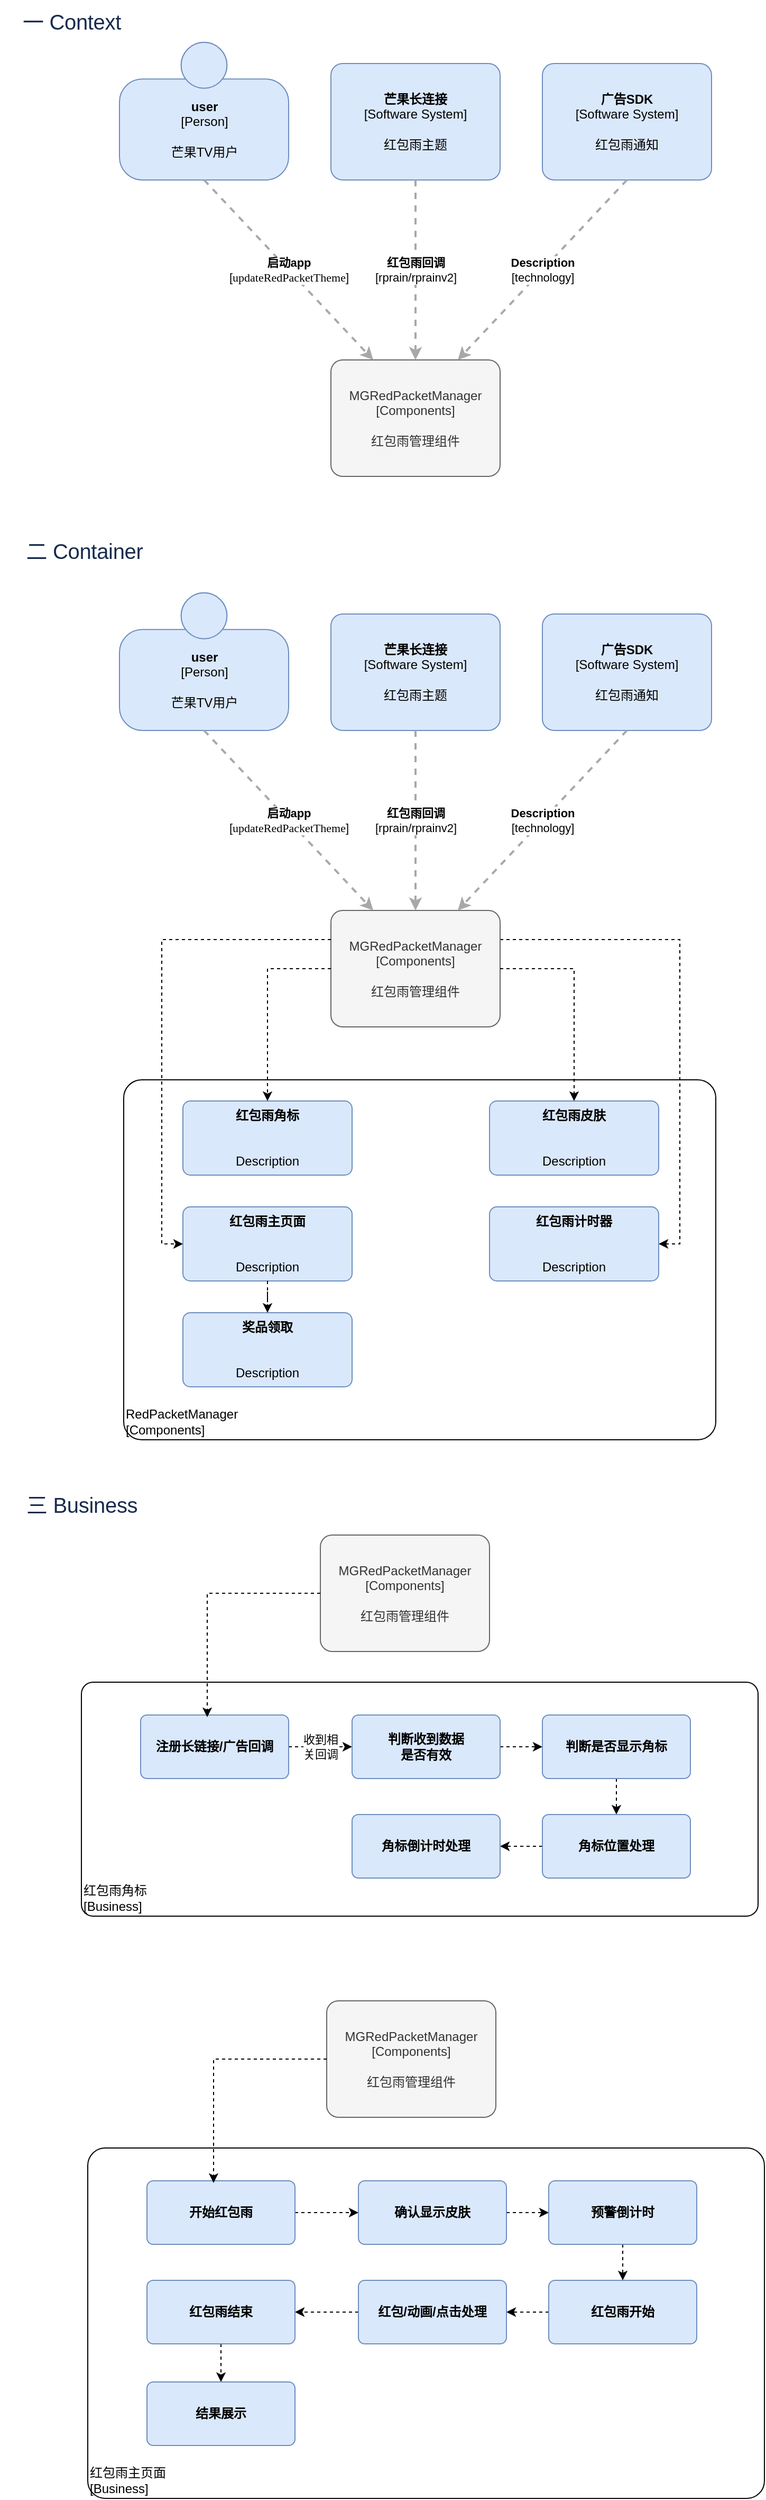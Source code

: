 <mxfile version="13.2.3" type="github">
  <diagram id="aLvHG3xuKhXlgqFeEjVA" name="Page-1">
    <mxGraphModel dx="1022" dy="811" grid="1" gridSize="10" guides="1" tooltips="1" connect="1" arrows="1" fold="1" page="1" pageScale="1" pageWidth="827" pageHeight="1169" math="0" shadow="0">
      <root>
        <mxCell id="0" />
        <mxCell id="1" parent="0" />
        <mxCell id="_vnbvtdpVZEzhNfNlTJX-12" value="&lt;div style=&quot;text-align: left&quot;&gt;RedPacketManager&lt;/div&gt;&lt;div style=&quot;text-align: left&quot;&gt;[Components]&lt;/div&gt;" style="rounded=1;whiteSpace=wrap;html=1;labelBackgroundColor=none;fillColor=#ffffff;fontColor=#000000;align=left;arcSize=5;strokeColor=#000000;verticalAlign=bottom;points=[[0.25,0,0],[0.5,0,0],[0.75,0,0],[1,0.25,0],[1,0.5,0],[1,0.75,0],[0.75,1,0],[0.5,1,0],[0.25,1,0],[0,0.75,0],[0,0.5,0],[0,0.25,0]];glass=0;" parent="1" vertex="1">
          <mxGeometry x="134" y="1030" width="560" height="340" as="geometry" />
        </mxCell>
        <mxCell id="_vnbvtdpVZEzhNfNlTJX-6" value="&lt;b&gt;user&lt;/b&gt;&lt;br&gt;&lt;div&gt;[Person]&lt;/div&gt;&lt;br&gt;&lt;div&gt;芒果TV用户&lt;/div&gt;" style="html=1;dashed=0;whitespace=wrap;fillColor=#DAE8FC;strokeColor=#6C8EBF;shape=mxgraph.c4.person;align=center;points=[[0.5,0,0],[1,0.5,0],[1,0.75,0],[0.75,1,0],[0.5,1,0],[0.25,1,0],[0,0.75,0],[0,0.5,0]];" parent="1" vertex="1">
          <mxGeometry x="130" y="50" width="160" height="130" as="geometry" />
        </mxCell>
        <mxCell id="_vnbvtdpVZEzhNfNlTJX-8" value="&lt;b&gt;芒果长连接&lt;/b&gt;&lt;br&gt;&lt;div&gt;[Software System]&lt;/div&gt;&lt;br&gt;&lt;div&gt;红包雨主题&lt;/div&gt;" style="rounded=1;whiteSpace=wrap;html=1;labelBackgroundColor=none;fillColor=#dae8fc;fontColor=#000000;align=center;arcSize=10;strokeColor=#6c8ebf;points=[[0.25,0,0],[0.5,0,0],[0.75,0,0],[1,0.25,0],[1,0.5,0],[1,0.75,0],[0.75,1,0],[0.5,1,0],[0.25,1,0],[0,0.75,0],[0,0.5,0],[0,0.25,0]];" parent="1" vertex="1">
          <mxGeometry x="330" y="70" width="160" height="110.0" as="geometry" />
        </mxCell>
        <mxCell id="_vnbvtdpVZEzhNfNlTJX-9" value="&lt;b&gt;广告SDK&lt;/b&gt;&lt;br&gt;&lt;div&gt;[Software System]&lt;/div&gt;&lt;br&gt;&lt;div&gt;红包雨通知&lt;/div&gt;" style="rounded=1;whiteSpace=wrap;html=1;labelBackgroundColor=none;fillColor=#dae8fc;fontColor=#000000;align=center;arcSize=10;strokeColor=#6c8ebf;points=[[0.25,0,0],[0.5,0,0],[0.75,0,0],[1,0.25,0],[1,0.5,0],[1,0.75,0],[0.75,1,0],[0.5,1,0],[0.25,1,0],[0,0.75,0],[0,0.5,0],[0,0.25,0]];" parent="1" vertex="1">
          <mxGeometry x="530" y="70" width="160" height="110.0" as="geometry" />
        </mxCell>
        <mxCell id="_vnbvtdpVZEzhNfNlTJX-10" value="MGRedPacketManager&lt;br&gt;&lt;div&gt;[Components&lt;span&gt;]&lt;/span&gt;&lt;/div&gt;&lt;br&gt;&lt;div&gt;红包雨管理组件&lt;/div&gt;" style="rounded=1;whiteSpace=wrap;html=1;labelBackgroundColor=none;fillColor=#f5f5f5;fontColor=#333333;align=center;arcSize=10;strokeColor=#666666;points=[[0.25,0,0],[0.5,0,0],[0.75,0,0],[1,0.25,0],[1,0.5,0],[1,0.75,0],[0.75,1,0],[0.5,1,0],[0.25,1,0],[0,0.75,0],[0,0.5,0],[0,0.25,0]];" parent="1" vertex="1">
          <mxGeometry x="330" y="350" width="160" height="110.0" as="geometry" />
        </mxCell>
        <mxCell id="_vnbvtdpVZEzhNfNlTJX-16" value="&lt;div style=&quot;text-align: left&quot;&gt;&lt;div style=&quot;text-align: center&quot;&gt;&lt;b&gt;启动app&lt;/b&gt;&lt;/div&gt;&lt;div style=&quot;text-align: center&quot;&gt;[&lt;span style=&quot;font-family: &amp;#34;menlo&amp;#34; ; background-color: rgb(255 , 255 , 255)&quot;&gt;&lt;font style=&quot;font-size: 11px&quot;&gt;updateRedPacketTheme&lt;/font&gt;&lt;/span&gt;]&lt;br&gt;&lt;/div&gt;&lt;/div&gt;" style="edgeStyle=none;rounded=0;html=1;entryX=0.25;entryY=0;jettySize=auto;orthogonalLoop=1;strokeColor=#A8A8A8;strokeWidth=2;fontColor=#000000;jumpStyle=none;dashed=1;exitX=0.5;exitY=1;exitDx=0;exitDy=0;exitPerimeter=0;entryDx=0;entryDy=0;entryPerimeter=0;" parent="1" source="_vnbvtdpVZEzhNfNlTJX-6" target="_vnbvtdpVZEzhNfNlTJX-10" edge="1">
          <mxGeometry width="200" relative="1" as="geometry">
            <mxPoint x="270" y="400" as="sourcePoint" />
            <mxPoint x="470" y="400" as="targetPoint" />
          </mxGeometry>
        </mxCell>
        <mxCell id="_vnbvtdpVZEzhNfNlTJX-17" value="&lt;div style=&quot;text-align: left&quot;&gt;&lt;div style=&quot;text-align: center&quot;&gt;&lt;b&gt;红包雨回调&lt;/b&gt;&lt;/div&gt;&lt;div style=&quot;text-align: center&quot;&gt;[rprain/rprainv2]&lt;/div&gt;&lt;/div&gt;" style="edgeStyle=none;rounded=0;html=1;jettySize=auto;orthogonalLoop=1;strokeColor=#A8A8A8;strokeWidth=2;fontColor=#000000;jumpStyle=none;dashed=1;exitX=0.5;exitY=1;exitDx=0;exitDy=0;exitPerimeter=0;" parent="1" source="_vnbvtdpVZEzhNfNlTJX-8" target="_vnbvtdpVZEzhNfNlTJX-10" edge="1">
          <mxGeometry width="200" relative="1" as="geometry">
            <mxPoint x="270" y="400" as="sourcePoint" />
            <mxPoint x="470" y="400" as="targetPoint" />
          </mxGeometry>
        </mxCell>
        <mxCell id="_vnbvtdpVZEzhNfNlTJX-18" value="&lt;div style=&quot;text-align: left&quot;&gt;&lt;div style=&quot;text-align: center&quot;&gt;&lt;b&gt;Description&lt;/b&gt;&lt;/div&gt;&lt;div style=&quot;text-align: center&quot;&gt;[technology]&lt;/div&gt;&lt;/div&gt;" style="edgeStyle=none;rounded=0;html=1;entryX=0.75;entryY=0;jettySize=auto;orthogonalLoop=1;strokeColor=#A8A8A8;strokeWidth=2;fontColor=#000000;jumpStyle=none;dashed=1;exitX=0.5;exitY=1;exitDx=0;exitDy=0;exitPerimeter=0;entryDx=0;entryDy=0;entryPerimeter=0;" parent="1" source="_vnbvtdpVZEzhNfNlTJX-9" target="_vnbvtdpVZEzhNfNlTJX-10" edge="1">
          <mxGeometry width="200" relative="1" as="geometry">
            <mxPoint x="270" y="400" as="sourcePoint" />
            <mxPoint x="470" y="400" as="targetPoint" />
          </mxGeometry>
        </mxCell>
        <mxCell id="_vnbvtdpVZEzhNfNlTJX-19" value="&lt;b&gt;user&lt;/b&gt;&lt;br&gt;&lt;div&gt;[Person]&lt;/div&gt;&lt;br&gt;&lt;div&gt;芒果TV用户&lt;/div&gt;" style="html=1;dashed=0;whitespace=wrap;fillColor=#DAE8FC;strokeColor=#6C8EBF;shape=mxgraph.c4.person;align=center;points=[[0.5,0,0],[1,0.5,0],[1,0.75,0],[0.75,1,0],[0.5,1,0],[0.25,1,0],[0,0.75,0],[0,0.5,0]];" parent="1" vertex="1">
          <mxGeometry x="130" y="570" width="160" height="130" as="geometry" />
        </mxCell>
        <mxCell id="_vnbvtdpVZEzhNfNlTJX-20" value="&lt;b&gt;芒果长连接&lt;/b&gt;&lt;br&gt;&lt;div&gt;[Software System]&lt;/div&gt;&lt;br&gt;&lt;div&gt;红包雨主题&lt;/div&gt;" style="rounded=1;whiteSpace=wrap;html=1;labelBackgroundColor=none;fillColor=#dae8fc;fontColor=#000000;align=center;arcSize=10;strokeColor=#6c8ebf;points=[[0.25,0,0],[0.5,0,0],[0.75,0,0],[1,0.25,0],[1,0.5,0],[1,0.75,0],[0.75,1,0],[0.5,1,0],[0.25,1,0],[0,0.75,0],[0,0.5,0],[0,0.25,0]];" parent="1" vertex="1">
          <mxGeometry x="330" y="590" width="160" height="110.0" as="geometry" />
        </mxCell>
        <mxCell id="_vnbvtdpVZEzhNfNlTJX-21" value="&lt;b&gt;广告SDK&lt;/b&gt;&lt;br&gt;&lt;div&gt;[Software System]&lt;/div&gt;&lt;br&gt;&lt;div&gt;红包雨通知&lt;/div&gt;" style="rounded=1;whiteSpace=wrap;html=1;labelBackgroundColor=none;fillColor=#dae8fc;fontColor=#000000;align=center;arcSize=10;strokeColor=#6c8ebf;points=[[0.25,0,0],[0.5,0,0],[0.75,0,0],[1,0.25,0],[1,0.5,0],[1,0.75,0],[0.75,1,0],[0.5,1,0],[0.25,1,0],[0,0.75,0],[0,0.5,0],[0,0.25,0]];" parent="1" vertex="1">
          <mxGeometry x="530" y="590" width="160" height="110.0" as="geometry" />
        </mxCell>
        <mxCell id="TqZwTsvRdTDMUk5iA1MC-20" style="edgeStyle=orthogonalEdgeStyle;rounded=0;orthogonalLoop=1;jettySize=auto;html=1;exitX=1;exitY=0.25;exitDx=0;exitDy=0;exitPerimeter=0;entryX=1;entryY=0.5;entryDx=0;entryDy=0;entryPerimeter=0;dashed=1;strokeColor=#000000;strokeWidth=1;" edge="1" parent="1" source="_vnbvtdpVZEzhNfNlTJX-22" target="TqZwTsvRdTDMUk5iA1MC-19">
          <mxGeometry relative="1" as="geometry" />
        </mxCell>
        <mxCell id="_vnbvtdpVZEzhNfNlTJX-22" value="MGRedPacketManager&lt;br&gt;&lt;div&gt;[Components&lt;span&gt;]&lt;/span&gt;&lt;/div&gt;&lt;br&gt;&lt;div&gt;红包雨管理组件&lt;/div&gt;" style="rounded=1;whiteSpace=wrap;html=1;labelBackgroundColor=none;fillColor=#f5f5f5;fontColor=#333333;align=center;arcSize=10;strokeColor=#666666;points=[[0.25,0,0],[0.5,0,0],[0.75,0,0],[1,0.25,0],[1,0.5,0],[1,0.75,0],[0.75,1,0],[0.5,1,0],[0.25,1,0],[0,0.75,0],[0,0.5,0],[0,0.25,0]];" parent="1" vertex="1">
          <mxGeometry x="330" y="870" width="160" height="110.0" as="geometry" />
        </mxCell>
        <mxCell id="_vnbvtdpVZEzhNfNlTJX-23" value="&lt;div style=&quot;text-align: left&quot;&gt;&lt;div style=&quot;text-align: center&quot;&gt;&lt;b&gt;启动app&lt;/b&gt;&lt;/div&gt;&lt;div style=&quot;text-align: center&quot;&gt;[&lt;span style=&quot;font-family: &amp;#34;menlo&amp;#34; ; background-color: rgb(255 , 255 , 255)&quot;&gt;&lt;font style=&quot;font-size: 11px&quot;&gt;updateRedPacketTheme&lt;/font&gt;&lt;/span&gt;]&lt;br&gt;&lt;/div&gt;&lt;/div&gt;" style="edgeStyle=none;rounded=0;html=1;entryX=0.25;entryY=0;jettySize=auto;orthogonalLoop=1;strokeColor=#A8A8A8;strokeWidth=2;fontColor=#000000;jumpStyle=none;dashed=1;exitX=0.5;exitY=1;exitDx=0;exitDy=0;exitPerimeter=0;entryDx=0;entryDy=0;entryPerimeter=0;" parent="1" source="_vnbvtdpVZEzhNfNlTJX-19" target="_vnbvtdpVZEzhNfNlTJX-22" edge="1">
          <mxGeometry width="200" relative="1" as="geometry">
            <mxPoint x="270" y="920" as="sourcePoint" />
            <mxPoint x="470" y="920" as="targetPoint" />
          </mxGeometry>
        </mxCell>
        <mxCell id="_vnbvtdpVZEzhNfNlTJX-24" value="&lt;div style=&quot;text-align: left&quot;&gt;&lt;div style=&quot;text-align: center&quot;&gt;&lt;b&gt;红包雨回调&lt;/b&gt;&lt;/div&gt;&lt;div style=&quot;text-align: center&quot;&gt;[rprain/rprainv2]&lt;/div&gt;&lt;/div&gt;" style="edgeStyle=none;rounded=0;html=1;jettySize=auto;orthogonalLoop=1;strokeColor=#A8A8A8;strokeWidth=2;fontColor=#000000;jumpStyle=none;dashed=1;exitX=0.5;exitY=1;exitDx=0;exitDy=0;exitPerimeter=0;" parent="1" source="_vnbvtdpVZEzhNfNlTJX-20" target="_vnbvtdpVZEzhNfNlTJX-22" edge="1">
          <mxGeometry width="200" relative="1" as="geometry">
            <mxPoint x="270" y="920" as="sourcePoint" />
            <mxPoint x="470" y="920" as="targetPoint" />
          </mxGeometry>
        </mxCell>
        <mxCell id="_vnbvtdpVZEzhNfNlTJX-25" value="&lt;div style=&quot;text-align: left&quot;&gt;&lt;div style=&quot;text-align: center&quot;&gt;&lt;b&gt;Description&lt;/b&gt;&lt;/div&gt;&lt;div style=&quot;text-align: center&quot;&gt;[technology]&lt;/div&gt;&lt;/div&gt;" style="edgeStyle=none;rounded=0;html=1;entryX=0.75;entryY=0;jettySize=auto;orthogonalLoop=1;strokeColor=#A8A8A8;strokeWidth=2;fontColor=#000000;jumpStyle=none;dashed=1;exitX=0.5;exitY=1;exitDx=0;exitDy=0;exitPerimeter=0;entryDx=0;entryDy=0;entryPerimeter=0;" parent="1" source="_vnbvtdpVZEzhNfNlTJX-21" target="_vnbvtdpVZEzhNfNlTJX-22" edge="1">
          <mxGeometry width="200" relative="1" as="geometry">
            <mxPoint x="270" y="920" as="sourcePoint" />
            <mxPoint x="470" y="920" as="targetPoint" />
          </mxGeometry>
        </mxCell>
        <mxCell id="_vnbvtdpVZEzhNfNlTJX-28" value="&lt;b&gt;红包雨皮肤&lt;/b&gt;&lt;br&gt;&lt;div&gt;&lt;br&gt;&lt;/div&gt;&lt;br&gt;&lt;div&gt;Description&lt;/div&gt;" style="rounded=1;whiteSpace=wrap;html=1;labelBackgroundColor=none;fillColor=#dae8fc;fontColor=#000000;align=center;arcSize=10;strokeColor=#6c8ebf;points=[[0.25,0,0],[0.5,0,0],[0.75,0,0],[1,0.25,0],[1,0.5,0],[1,0.75,0],[0.75,1,0],[0.5,1,0],[0.25,1,0],[0,0.75,0],[0,0.5,0],[0,0.25,0]];glass=0;" parent="1" vertex="1">
          <mxGeometry x="480" y="1050" width="160" height="70" as="geometry" />
        </mxCell>
        <mxCell id="_vnbvtdpVZEzhNfNlTJX-29" value="&lt;b&gt;红包雨角标&lt;/b&gt;&lt;br&gt;&lt;div&gt;&lt;br&gt;&lt;/div&gt;&lt;br&gt;&lt;div&gt;Description&lt;/div&gt;" style="rounded=1;whiteSpace=wrap;html=1;labelBackgroundColor=none;fillColor=#dae8fc;fontColor=#000000;align=center;arcSize=10;strokeColor=#6c8ebf;points=[[0.25,0,0],[0.5,0,0],[0.75,0,0],[1,0.25,0],[1,0.5,0],[1,0.75,0],[0.75,1,0],[0.5,1,0],[0.25,1,0],[0,0.75,0],[0,0.5,0],[0,0.25,0]];glass=0;" parent="1" vertex="1">
          <mxGeometry x="190" y="1050" width="160" height="70" as="geometry" />
        </mxCell>
        <mxCell id="_vnbvtdpVZEzhNfNlTJX-30" value="&lt;b&gt;红包雨主页面&lt;/b&gt;&lt;br&gt;&lt;div&gt;&lt;br&gt;&lt;/div&gt;&lt;br&gt;&lt;div&gt;Description&lt;/div&gt;" style="rounded=1;whiteSpace=wrap;html=1;labelBackgroundColor=none;fillColor=#dae8fc;fontColor=#000000;align=center;arcSize=10;strokeColor=#6c8ebf;points=[[0.25,0,0],[0.5,0,0],[0.75,0,0],[1,0.25,0],[1,0.5,0],[1,0.75,0],[0.75,1,0],[0.5,1,0],[0.25,1,0],[0,0.75,0],[0,0.5,0],[0,0.25,0]];glass=0;" parent="1" vertex="1">
          <mxGeometry x="190" y="1150" width="160" height="70" as="geometry" />
        </mxCell>
        <mxCell id="_vnbvtdpVZEzhNfNlTJX-31" value="&lt;b&gt;奖品领取&lt;/b&gt;&lt;br&gt;&lt;div&gt;&lt;br&gt;&lt;/div&gt;&lt;br&gt;&lt;div&gt;Description&lt;/div&gt;" style="rounded=1;whiteSpace=wrap;html=1;labelBackgroundColor=none;fillColor=#dae8fc;fontColor=#000000;align=center;arcSize=10;strokeColor=#6c8ebf;points=[[0.25,0,0],[0.5,0,0],[0.75,0,0],[1,0.25,0],[1,0.5,0],[1,0.75,0],[0.75,1,0],[0.5,1,0],[0.25,1,0],[0,0.75,0],[0,0.5,0],[0,0.25,0]];glass=0;" parent="1" vertex="1">
          <mxGeometry x="190" y="1250" width="160" height="70" as="geometry" />
        </mxCell>
        <mxCell id="_vnbvtdpVZEzhNfNlTJX-37" value="&lt;div style=&quot;text-align: left&quot;&gt;&lt;div style=&quot;text-align: center&quot;&gt;&lt;br&gt;&lt;/div&gt;&lt;/div&gt;" style="edgeStyle=orthogonalEdgeStyle;rounded=0;html=1;jettySize=auto;orthogonalLoop=1;strokeColor=#000000;strokeWidth=1;fontColor=#000000;jumpStyle=none;dashed=1;exitX=0;exitY=0.5;exitDx=0;exitDy=0;exitPerimeter=0;" parent="1" source="_vnbvtdpVZEzhNfNlTJX-22" target="_vnbvtdpVZEzhNfNlTJX-29" edge="1">
          <mxGeometry width="200" relative="1" as="geometry">
            <mxPoint x="340" y="935" as="sourcePoint" />
            <mxPoint x="200" y="1235" as="targetPoint" />
          </mxGeometry>
        </mxCell>
        <mxCell id="_vnbvtdpVZEzhNfNlTJX-38" value="&lt;div style=&quot;text-align: left&quot;&gt;&lt;div style=&quot;text-align: center&quot;&gt;&lt;br&gt;&lt;/div&gt;&lt;/div&gt;" style="edgeStyle=orthogonalEdgeStyle;rounded=0;html=1;jettySize=auto;orthogonalLoop=1;strokeColor=#000000;strokeWidth=1;fontColor=#000000;jumpStyle=none;dashed=1;exitX=1;exitY=0.5;exitDx=0;exitDy=0;exitPerimeter=0;entryX=0.5;entryY=0;entryDx=0;entryDy=0;entryPerimeter=0;" parent="1" source="_vnbvtdpVZEzhNfNlTJX-22" target="_vnbvtdpVZEzhNfNlTJX-28" edge="1">
          <mxGeometry width="200" relative="1" as="geometry">
            <mxPoint x="340" y="935" as="sourcePoint" />
            <mxPoint x="280" y="1060" as="targetPoint" />
          </mxGeometry>
        </mxCell>
        <mxCell id="_vnbvtdpVZEzhNfNlTJX-39" value="&lt;div style=&quot;text-align: left&quot;&gt;&lt;div style=&quot;text-align: center&quot;&gt;&lt;br&gt;&lt;/div&gt;&lt;/div&gt;" style="edgeStyle=orthogonalEdgeStyle;rounded=0;html=1;jettySize=auto;orthogonalLoop=1;strokeColor=#000000;strokeWidth=1;fontColor=#000000;jumpStyle=none;dashed=1;exitX=0;exitY=0.25;exitDx=0;exitDy=0;exitPerimeter=0;entryX=0;entryY=0.5;entryDx=0;entryDy=0;entryPerimeter=0;" parent="1" source="_vnbvtdpVZEzhNfNlTJX-22" target="_vnbvtdpVZEzhNfNlTJX-30" edge="1">
          <mxGeometry width="200" relative="1" as="geometry">
            <mxPoint x="340" y="935" as="sourcePoint" />
            <mxPoint x="280" y="1060" as="targetPoint" />
          </mxGeometry>
        </mxCell>
        <mxCell id="_vnbvtdpVZEzhNfNlTJX-40" value="&lt;div style=&quot;text-align: left&quot;&gt;&lt;div style=&quot;text-align: center&quot;&gt;&lt;br&gt;&lt;/div&gt;&lt;/div&gt;" style="edgeStyle=orthogonalEdgeStyle;rounded=0;html=1;jettySize=auto;orthogonalLoop=1;strokeColor=#000000;strokeWidth=1;fontColor=#000000;jumpStyle=none;dashed=1;exitX=0.5;exitY=1;exitDx=0;exitDy=0;exitPerimeter=0;" parent="1" source="_vnbvtdpVZEzhNfNlTJX-30" target="_vnbvtdpVZEzhNfNlTJX-31" edge="1">
          <mxGeometry width="200" relative="1" as="geometry">
            <mxPoint x="350" y="945" as="sourcePoint" />
            <mxPoint x="290" y="1070" as="targetPoint" />
          </mxGeometry>
        </mxCell>
        <mxCell id="TqZwTsvRdTDMUk5iA1MC-2" value="&lt;h2 id=&quot;ar.iPhone启动业务C4-一Context&quot; style=&quot;margin: 0px ; padding: 0px ; color: rgb(23 , 43 , 77) ; font-weight: normal ; font-size: 20px ; line-height: 1.5 ; letter-spacing: -0.008em ; border-bottom-color: rgb(255 , 255 , 255) ; font-family: , &amp;#34;blinkmacsystemfont&amp;#34; , &amp;#34;segoe ui&amp;#34; , &amp;#34;roboto&amp;#34; , &amp;#34;oxygen&amp;#34; , &amp;#34;ubuntu&amp;#34; , &amp;#34;fira sans&amp;#34; , &amp;#34;droid sans&amp;#34; , &amp;#34;helvetica neue&amp;#34; , sans-serif&quot;&gt;一 Context&lt;/h2&gt;" style="text;html=1;strokeColor=none;fillColor=none;align=center;verticalAlign=middle;whiteSpace=wrap;rounded=0;glass=0;" vertex="1" parent="1">
          <mxGeometry x="20" y="10" width="130" height="40" as="geometry" />
        </mxCell>
        <mxCell id="TqZwTsvRdTDMUk5iA1MC-3" value="&lt;h2 id=&quot;ar.iPhone启动业务C4-二Container&quot; style=&quot;margin: 30px 0px 0px ; padding: 0px ; color: rgb(23 , 43 , 77) ; font-weight: normal ; font-size: 20px ; line-height: 1.5 ; letter-spacing: -0.008em ; border-bottom-color: rgb(255 , 255 , 255) ; font-family: , &amp;#34;blinkmacsystemfont&amp;#34; , &amp;#34;segoe ui&amp;#34; , &amp;#34;roboto&amp;#34; , &amp;#34;oxygen&amp;#34; , &amp;#34;ubuntu&amp;#34; , &amp;#34;fira sans&amp;#34; , &amp;#34;droid sans&amp;#34; , &amp;#34;helvetica neue&amp;#34; , sans-serif&quot;&gt;二 Container&lt;/h2&gt;" style="text;html=1;strokeColor=none;fillColor=none;align=center;verticalAlign=middle;whiteSpace=wrap;rounded=0;glass=0;" vertex="1" parent="1">
          <mxGeometry x="17" y="490" width="160" height="50" as="geometry" />
        </mxCell>
        <mxCell id="TqZwTsvRdTDMUk5iA1MC-4" value="&lt;h2 id=&quot;ar.iPhone启动业务C4-三Components&quot; style=&quot;font-style: normal ; text-indent: 0px ; text-transform: none ; word-spacing: 0px ; text-decoration: none ; margin: 30px 0px 0px ; padding: 0px ; color: rgb(23 , 43 , 77) ; font-weight: normal ; font-size: 20px ; line-height: 1.5 ; letter-spacing: -0.008em ; border-bottom-color: rgb(255 , 255 , 255)&quot;&gt;三&amp;nbsp;&lt;span style=&quot;font-family: , &amp;#34;blinkmacsystemfont&amp;#34; , &amp;#34;segoe ui&amp;#34; , &amp;#34;roboto&amp;#34; , &amp;#34;oxygen&amp;#34; , &amp;#34;ubuntu&amp;#34; , &amp;#34;fira sans&amp;#34; , &amp;#34;droid sans&amp;#34; , &amp;#34;helvetica neue&amp;#34; , sans-serif ; letter-spacing: -0.008em&quot;&gt;Business&lt;/span&gt;&lt;/h2&gt;" style="text;whiteSpace=wrap;html=1;" vertex="1" parent="1">
          <mxGeometry x="40" y="1380" width="160" height="80" as="geometry" />
        </mxCell>
        <mxCell id="TqZwTsvRdTDMUk5iA1MC-5" value="MGRedPacketManager&lt;br&gt;&lt;div&gt;[Components&lt;span&gt;]&lt;/span&gt;&lt;/div&gt;&lt;br&gt;&lt;div&gt;红包雨管理组件&lt;/div&gt;" style="rounded=1;whiteSpace=wrap;html=1;labelBackgroundColor=none;fillColor=#f5f5f5;fontColor=#333333;align=center;arcSize=10;strokeColor=#666666;points=[[0.25,0,0],[0.5,0,0],[0.75,0,0],[1,0.25,0],[1,0.5,0],[1,0.75,0],[0.75,1,0],[0.5,1,0],[0.25,1,0],[0,0.75,0],[0,0.5,0],[0,0.25,0]];" vertex="1" parent="1">
          <mxGeometry x="320" y="1460" width="160" height="110.0" as="geometry" />
        </mxCell>
        <mxCell id="TqZwTsvRdTDMUk5iA1MC-6" value="&lt;div style=&quot;text-align: left&quot;&gt;红包雨角标&lt;/div&gt;&lt;div style=&quot;text-align: left&quot;&gt;[Business]&lt;/div&gt;" style="rounded=1;whiteSpace=wrap;html=1;labelBackgroundColor=none;fillColor=#ffffff;fontColor=#000000;align=left;arcSize=5;strokeColor=#000000;verticalAlign=bottom;points=[[0.25,0,0],[0.5,0,0],[0.75,0,0],[1,0.25,0],[1,0.5,0],[1,0.75,0],[0.75,1,0],[0.5,1,0],[0.25,1,0],[0,0.75,0],[0,0.5,0],[0,0.25,0]];glass=0;" vertex="1" parent="1">
          <mxGeometry x="94" y="1599" width="640" height="221" as="geometry" />
        </mxCell>
        <mxCell id="TqZwTsvRdTDMUk5iA1MC-10" value="收到相&lt;br&gt;关回调" style="edgeStyle=orthogonalEdgeStyle;rounded=0;orthogonalLoop=1;jettySize=auto;html=1;exitX=1;exitY=0.5;exitDx=0;exitDy=0;exitPerimeter=0;entryX=0;entryY=0.5;entryDx=0;entryDy=0;entryPerimeter=0;dashed=1;strokeColor=#000000;strokeWidth=1;" edge="1" parent="1" source="TqZwTsvRdTDMUk5iA1MC-7" target="TqZwTsvRdTDMUk5iA1MC-9">
          <mxGeometry relative="1" as="geometry" />
        </mxCell>
        <mxCell id="TqZwTsvRdTDMUk5iA1MC-7" value="&lt;b&gt;注册长链接/广告回调&lt;br&gt;&lt;/b&gt;" style="rounded=1;whiteSpace=wrap;html=1;labelBackgroundColor=none;fillColor=#dae8fc;fontColor=#000000;align=center;arcSize=10;strokeColor=#6c8ebf;points=[[0.25,0,0],[0.5,0,0],[0.75,0,0],[1,0.25,0],[1,0.5,0],[1,0.75,0],[0.75,1,0],[0.5,1,0],[0.25,1,0],[0,0.75,0],[0,0.5,0],[0,0.25,0]];glass=0;" vertex="1" parent="1">
          <mxGeometry x="150" y="1630" width="140" height="60" as="geometry" />
        </mxCell>
        <mxCell id="TqZwTsvRdTDMUk5iA1MC-8" value="&lt;div style=&quot;text-align: left&quot;&gt;&lt;div style=&quot;text-align: center&quot;&gt;&lt;br&gt;&lt;/div&gt;&lt;/div&gt;" style="edgeStyle=orthogonalEdgeStyle;rounded=0;html=1;jettySize=auto;orthogonalLoop=1;strokeColor=#000000;strokeWidth=1;fontColor=#000000;jumpStyle=none;dashed=1;exitX=0;exitY=0.5;exitDx=0;exitDy=0;exitPerimeter=0;entryX=0.45;entryY=0.033;entryDx=0;entryDy=0;entryPerimeter=0;" edge="1" parent="1" source="TqZwTsvRdTDMUk5iA1MC-5" target="TqZwTsvRdTDMUk5iA1MC-7">
          <mxGeometry width="200" relative="1" as="geometry">
            <mxPoint x="340" y="907.5" as="sourcePoint" />
            <mxPoint x="200" y="1235" as="targetPoint" />
          </mxGeometry>
        </mxCell>
        <mxCell id="TqZwTsvRdTDMUk5iA1MC-13" style="edgeStyle=orthogonalEdgeStyle;rounded=0;orthogonalLoop=1;jettySize=auto;html=1;exitX=1;exitY=0.5;exitDx=0;exitDy=0;exitPerimeter=0;entryX=0;entryY=0.5;entryDx=0;entryDy=0;entryPerimeter=0;dashed=1;strokeColor=#000000;strokeWidth=1;" edge="1" parent="1" source="TqZwTsvRdTDMUk5iA1MC-9" target="TqZwTsvRdTDMUk5iA1MC-11">
          <mxGeometry relative="1" as="geometry" />
        </mxCell>
        <mxCell id="TqZwTsvRdTDMUk5iA1MC-9" value="&lt;b&gt;判断收到数据&lt;br&gt;是否有效&lt;br&gt;&lt;/b&gt;" style="rounded=1;whiteSpace=wrap;html=1;labelBackgroundColor=none;fillColor=#dae8fc;fontColor=#000000;align=center;arcSize=10;strokeColor=#6c8ebf;points=[[0.25,0,0],[0.5,0,0],[0.75,0,0],[1,0.25,0],[1,0.5,0],[1,0.75,0],[0.75,1,0],[0.5,1,0],[0.25,1,0],[0,0.75,0],[0,0.5,0],[0,0.25,0]];glass=0;" vertex="1" parent="1">
          <mxGeometry x="350" y="1630" width="140" height="60" as="geometry" />
        </mxCell>
        <mxCell id="TqZwTsvRdTDMUk5iA1MC-16" style="edgeStyle=orthogonalEdgeStyle;rounded=0;orthogonalLoop=1;jettySize=auto;html=1;exitX=0.5;exitY=1;exitDx=0;exitDy=0;exitPerimeter=0;entryX=0.5;entryY=0;entryDx=0;entryDy=0;entryPerimeter=0;dashed=1;strokeColor=#000000;strokeWidth=1;" edge="1" parent="1" source="TqZwTsvRdTDMUk5iA1MC-11" target="TqZwTsvRdTDMUk5iA1MC-15">
          <mxGeometry relative="1" as="geometry" />
        </mxCell>
        <mxCell id="TqZwTsvRdTDMUk5iA1MC-11" value="&lt;b&gt;判断是否显示角标&lt;br&gt;&lt;/b&gt;" style="rounded=1;whiteSpace=wrap;html=1;labelBackgroundColor=none;fillColor=#dae8fc;fontColor=#000000;align=center;arcSize=10;strokeColor=#6c8ebf;points=[[0.25,0,0],[0.5,0,0],[0.75,0,0],[1,0.25,0],[1,0.5,0],[1,0.75,0],[0.75,1,0],[0.5,1,0],[0.25,1,0],[0,0.75,0],[0,0.5,0],[0,0.25,0]];glass=0;" vertex="1" parent="1">
          <mxGeometry x="530" y="1630" width="140" height="60" as="geometry" />
        </mxCell>
        <mxCell id="TqZwTsvRdTDMUk5iA1MC-18" style="edgeStyle=orthogonalEdgeStyle;rounded=0;orthogonalLoop=1;jettySize=auto;html=1;exitX=0;exitY=0.5;exitDx=0;exitDy=0;exitPerimeter=0;dashed=1;strokeColor=#000000;strokeWidth=1;" edge="1" parent="1" source="TqZwTsvRdTDMUk5iA1MC-15" target="TqZwTsvRdTDMUk5iA1MC-17">
          <mxGeometry relative="1" as="geometry" />
        </mxCell>
        <mxCell id="TqZwTsvRdTDMUk5iA1MC-15" value="&lt;b&gt;角标位置处理&lt;br&gt;&lt;/b&gt;" style="rounded=1;whiteSpace=wrap;html=1;labelBackgroundColor=none;fillColor=#dae8fc;fontColor=#000000;align=center;arcSize=10;strokeColor=#6c8ebf;points=[[0.25,0,0],[0.5,0,0],[0.75,0,0],[1,0.25,0],[1,0.5,0],[1,0.75,0],[0.75,1,0],[0.5,1,0],[0.25,1,0],[0,0.75,0],[0,0.5,0],[0,0.25,0]];glass=0;" vertex="1" parent="1">
          <mxGeometry x="530" y="1724" width="140" height="60" as="geometry" />
        </mxCell>
        <mxCell id="TqZwTsvRdTDMUk5iA1MC-17" value="&lt;b&gt;角标倒计时处理&lt;br&gt;&lt;/b&gt;" style="rounded=1;whiteSpace=wrap;html=1;labelBackgroundColor=none;fillColor=#dae8fc;fontColor=#000000;align=center;arcSize=10;strokeColor=#6c8ebf;points=[[0.25,0,0],[0.5,0,0],[0.75,0,0],[1,0.25,0],[1,0.5,0],[1,0.75,0],[0.75,1,0],[0.5,1,0],[0.25,1,0],[0,0.75,0],[0,0.5,0],[0,0.25,0]];glass=0;" vertex="1" parent="1">
          <mxGeometry x="350" y="1724" width="140" height="60" as="geometry" />
        </mxCell>
        <mxCell id="TqZwTsvRdTDMUk5iA1MC-19" value="&lt;b&gt;红包雨计时器&lt;/b&gt;&lt;br&gt;&lt;div&gt;&lt;br&gt;&lt;/div&gt;&lt;br&gt;&lt;div&gt;Description&lt;/div&gt;" style="rounded=1;whiteSpace=wrap;html=1;labelBackgroundColor=none;fillColor=#dae8fc;fontColor=#000000;align=center;arcSize=10;strokeColor=#6c8ebf;points=[[0.25,0,0],[0.5,0,0],[0.75,0,0],[1,0.25,0],[1,0.5,0],[1,0.75,0],[0.75,1,0],[0.5,1,0],[0.25,1,0],[0,0.75,0],[0,0.5,0],[0,0.25,0]];glass=0;" vertex="1" parent="1">
          <mxGeometry x="480" y="1150" width="160" height="70" as="geometry" />
        </mxCell>
        <mxCell id="TqZwTsvRdTDMUk5iA1MC-21" value="MGRedPacketManager&lt;br&gt;&lt;div&gt;[Components&lt;span&gt;]&lt;/span&gt;&lt;/div&gt;&lt;br&gt;&lt;div&gt;红包雨管理组件&lt;/div&gt;" style="rounded=1;whiteSpace=wrap;html=1;labelBackgroundColor=none;fillColor=#f5f5f5;fontColor=#333333;align=center;arcSize=10;strokeColor=#666666;points=[[0.25,0,0],[0.5,0,0],[0.75,0,0],[1,0.25,0],[1,0.5,0],[1,0.75,0],[0.75,1,0],[0.5,1,0],[0.25,1,0],[0,0.75,0],[0,0.5,0],[0,0.25,0]];" vertex="1" parent="1">
          <mxGeometry x="326" y="1900" width="160" height="110.0" as="geometry" />
        </mxCell>
        <mxCell id="TqZwTsvRdTDMUk5iA1MC-22" value="&lt;div style=&quot;text-align: left&quot;&gt;红包雨主页面&lt;/div&gt;&lt;div style=&quot;text-align: left&quot;&gt;[Business]&lt;/div&gt;" style="rounded=1;whiteSpace=wrap;html=1;labelBackgroundColor=none;fillColor=#ffffff;fontColor=#000000;align=left;arcSize=5;strokeColor=#000000;verticalAlign=bottom;points=[[0.25,0,0],[0.5,0,0],[0.75,0,0],[1,0.25,0],[1,0.5,0],[1,0.75,0],[0.75,1,0],[0.5,1,0],[0.25,1,0],[0,0.75,0],[0,0.5,0],[0,0.25,0]];glass=0;" vertex="1" parent="1">
          <mxGeometry x="100" y="2039" width="640" height="331" as="geometry" />
        </mxCell>
        <mxCell id="TqZwTsvRdTDMUk5iA1MC-23" value="" style="edgeStyle=orthogonalEdgeStyle;rounded=0;orthogonalLoop=1;jettySize=auto;html=1;exitX=1;exitY=0.5;exitDx=0;exitDy=0;exitPerimeter=0;entryX=0;entryY=0.5;entryDx=0;entryDy=0;entryPerimeter=0;dashed=1;strokeColor=#000000;strokeWidth=1;" edge="1" parent="1" source="TqZwTsvRdTDMUk5iA1MC-24" target="TqZwTsvRdTDMUk5iA1MC-27">
          <mxGeometry relative="1" as="geometry" />
        </mxCell>
        <mxCell id="TqZwTsvRdTDMUk5iA1MC-24" value="&lt;b&gt;开始红包雨&lt;br&gt;&lt;/b&gt;" style="rounded=1;whiteSpace=wrap;html=1;labelBackgroundColor=none;fillColor=#dae8fc;fontColor=#000000;align=center;arcSize=10;strokeColor=#6c8ebf;points=[[0.25,0,0],[0.5,0,0],[0.75,0,0],[1,0.25,0],[1,0.5,0],[1,0.75,0],[0.75,1,0],[0.5,1,0],[0.25,1,0],[0,0.75,0],[0,0.5,0],[0,0.25,0]];glass=0;" vertex="1" parent="1">
          <mxGeometry x="156" y="2070" width="140" height="60" as="geometry" />
        </mxCell>
        <mxCell id="TqZwTsvRdTDMUk5iA1MC-25" value="&lt;div style=&quot;text-align: left&quot;&gt;&lt;div style=&quot;text-align: center&quot;&gt;&lt;br&gt;&lt;/div&gt;&lt;/div&gt;" style="edgeStyle=orthogonalEdgeStyle;rounded=0;html=1;jettySize=auto;orthogonalLoop=1;strokeColor=#000000;strokeWidth=1;fontColor=#000000;jumpStyle=none;dashed=1;exitX=0;exitY=0.5;exitDx=0;exitDy=0;exitPerimeter=0;entryX=0.45;entryY=0.033;entryDx=0;entryDy=0;entryPerimeter=0;" edge="1" parent="1" source="TqZwTsvRdTDMUk5iA1MC-21" target="TqZwTsvRdTDMUk5iA1MC-24">
          <mxGeometry width="200" relative="1" as="geometry">
            <mxPoint x="346" y="1347.5" as="sourcePoint" />
            <mxPoint x="206" y="1675" as="targetPoint" />
          </mxGeometry>
        </mxCell>
        <mxCell id="TqZwTsvRdTDMUk5iA1MC-26" style="edgeStyle=orthogonalEdgeStyle;rounded=0;orthogonalLoop=1;jettySize=auto;html=1;exitX=1;exitY=0.5;exitDx=0;exitDy=0;exitPerimeter=0;entryX=0;entryY=0.5;entryDx=0;entryDy=0;entryPerimeter=0;dashed=1;strokeColor=#000000;strokeWidth=1;" edge="1" parent="1" source="TqZwTsvRdTDMUk5iA1MC-27" target="TqZwTsvRdTDMUk5iA1MC-29">
          <mxGeometry relative="1" as="geometry" />
        </mxCell>
        <mxCell id="TqZwTsvRdTDMUk5iA1MC-27" value="&lt;b&gt;确认显示皮肤&lt;br&gt;&lt;/b&gt;" style="rounded=1;whiteSpace=wrap;html=1;labelBackgroundColor=none;fillColor=#dae8fc;fontColor=#000000;align=center;arcSize=10;strokeColor=#6c8ebf;points=[[0.25,0,0],[0.5,0,0],[0.75,0,0],[1,0.25,0],[1,0.5,0],[1,0.75,0],[0.75,1,0],[0.5,1,0],[0.25,1,0],[0,0.75,0],[0,0.5,0],[0,0.25,0]];glass=0;" vertex="1" parent="1">
          <mxGeometry x="356" y="2070" width="140" height="60" as="geometry" />
        </mxCell>
        <mxCell id="TqZwTsvRdTDMUk5iA1MC-28" style="edgeStyle=orthogonalEdgeStyle;rounded=0;orthogonalLoop=1;jettySize=auto;html=1;exitX=0.5;exitY=1;exitDx=0;exitDy=0;exitPerimeter=0;entryX=0.5;entryY=0;entryDx=0;entryDy=0;entryPerimeter=0;dashed=1;strokeColor=#000000;strokeWidth=1;" edge="1" parent="1" source="TqZwTsvRdTDMUk5iA1MC-29" target="TqZwTsvRdTDMUk5iA1MC-31">
          <mxGeometry relative="1" as="geometry" />
        </mxCell>
        <mxCell id="TqZwTsvRdTDMUk5iA1MC-29" value="&lt;b&gt;预警倒计时&lt;br&gt;&lt;/b&gt;" style="rounded=1;whiteSpace=wrap;html=1;labelBackgroundColor=none;fillColor=#dae8fc;fontColor=#000000;align=center;arcSize=10;strokeColor=#6c8ebf;points=[[0.25,0,0],[0.5,0,0],[0.75,0,0],[1,0.25,0],[1,0.5,0],[1,0.75,0],[0.75,1,0],[0.5,1,0],[0.25,1,0],[0,0.75,0],[0,0.5,0],[0,0.25,0]];glass=0;" vertex="1" parent="1">
          <mxGeometry x="536" y="2070" width="140" height="60" as="geometry" />
        </mxCell>
        <mxCell id="TqZwTsvRdTDMUk5iA1MC-30" style="edgeStyle=orthogonalEdgeStyle;rounded=0;orthogonalLoop=1;jettySize=auto;html=1;exitX=0;exitY=0.5;exitDx=0;exitDy=0;exitPerimeter=0;dashed=1;strokeColor=#000000;strokeWidth=1;" edge="1" parent="1" source="TqZwTsvRdTDMUk5iA1MC-31" target="TqZwTsvRdTDMUk5iA1MC-32">
          <mxGeometry relative="1" as="geometry" />
        </mxCell>
        <mxCell id="TqZwTsvRdTDMUk5iA1MC-31" value="&lt;b&gt;红包雨开始&lt;br&gt;&lt;/b&gt;" style="rounded=1;whiteSpace=wrap;html=1;labelBackgroundColor=none;fillColor=#dae8fc;fontColor=#000000;align=center;arcSize=10;strokeColor=#6c8ebf;points=[[0.25,0,0],[0.5,0,0],[0.75,0,0],[1,0.25,0],[1,0.5,0],[1,0.75,0],[0.75,1,0],[0.5,1,0],[0.25,1,0],[0,0.75,0],[0,0.5,0],[0,0.25,0]];glass=0;" vertex="1" parent="1">
          <mxGeometry x="536" y="2164" width="140" height="60" as="geometry" />
        </mxCell>
        <mxCell id="TqZwTsvRdTDMUk5iA1MC-34" style="edgeStyle=orthogonalEdgeStyle;rounded=0;orthogonalLoop=1;jettySize=auto;html=1;exitX=0;exitY=0.5;exitDx=0;exitDy=0;exitPerimeter=0;entryX=1;entryY=0.5;entryDx=0;entryDy=0;entryPerimeter=0;dashed=1;strokeColor=#000000;strokeWidth=1;" edge="1" parent="1" source="TqZwTsvRdTDMUk5iA1MC-32" target="TqZwTsvRdTDMUk5iA1MC-33">
          <mxGeometry relative="1" as="geometry" />
        </mxCell>
        <mxCell id="TqZwTsvRdTDMUk5iA1MC-32" value="&lt;b&gt;红包/动画/点击处理&lt;br&gt;&lt;/b&gt;" style="rounded=1;whiteSpace=wrap;html=1;labelBackgroundColor=none;fillColor=#dae8fc;fontColor=#000000;align=center;arcSize=10;strokeColor=#6c8ebf;points=[[0.25,0,0],[0.5,0,0],[0.75,0,0],[1,0.25,0],[1,0.5,0],[1,0.75,0],[0.75,1,0],[0.5,1,0],[0.25,1,0],[0,0.75,0],[0,0.5,0],[0,0.25,0]];glass=0;" vertex="1" parent="1">
          <mxGeometry x="356" y="2164" width="140" height="60" as="geometry" />
        </mxCell>
        <mxCell id="TqZwTsvRdTDMUk5iA1MC-37" style="edgeStyle=orthogonalEdgeStyle;rounded=0;orthogonalLoop=1;jettySize=auto;html=1;exitX=0.5;exitY=1;exitDx=0;exitDy=0;exitPerimeter=0;entryX=0.5;entryY=0;entryDx=0;entryDy=0;entryPerimeter=0;dashed=1;strokeColor=#000000;strokeWidth=1;" edge="1" parent="1" source="TqZwTsvRdTDMUk5iA1MC-33" target="TqZwTsvRdTDMUk5iA1MC-35">
          <mxGeometry relative="1" as="geometry" />
        </mxCell>
        <mxCell id="TqZwTsvRdTDMUk5iA1MC-33" value="&lt;b&gt;红包雨结束&lt;br&gt;&lt;/b&gt;" style="rounded=1;whiteSpace=wrap;html=1;labelBackgroundColor=none;fillColor=#dae8fc;fontColor=#000000;align=center;arcSize=10;strokeColor=#6c8ebf;points=[[0.25,0,0],[0.5,0,0],[0.75,0,0],[1,0.25,0],[1,0.5,0],[1,0.75,0],[0.75,1,0],[0.5,1,0],[0.25,1,0],[0,0.75,0],[0,0.5,0],[0,0.25,0]];glass=0;" vertex="1" parent="1">
          <mxGeometry x="156" y="2164" width="140" height="60" as="geometry" />
        </mxCell>
        <mxCell id="TqZwTsvRdTDMUk5iA1MC-35" value="&lt;b&gt;结果展示&lt;br&gt;&lt;/b&gt;" style="rounded=1;whiteSpace=wrap;html=1;labelBackgroundColor=none;fillColor=#dae8fc;fontColor=#000000;align=center;arcSize=10;strokeColor=#6c8ebf;points=[[0.25,0,0],[0.5,0,0],[0.75,0,0],[1,0.25,0],[1,0.5,0],[1,0.75,0],[0.75,1,0],[0.5,1,0],[0.25,1,0],[0,0.75,0],[0,0.5,0],[0,0.25,0]];glass=0;" vertex="1" parent="1">
          <mxGeometry x="156" y="2260" width="140" height="60" as="geometry" />
        </mxCell>
      </root>
    </mxGraphModel>
  </diagram>
</mxfile>
